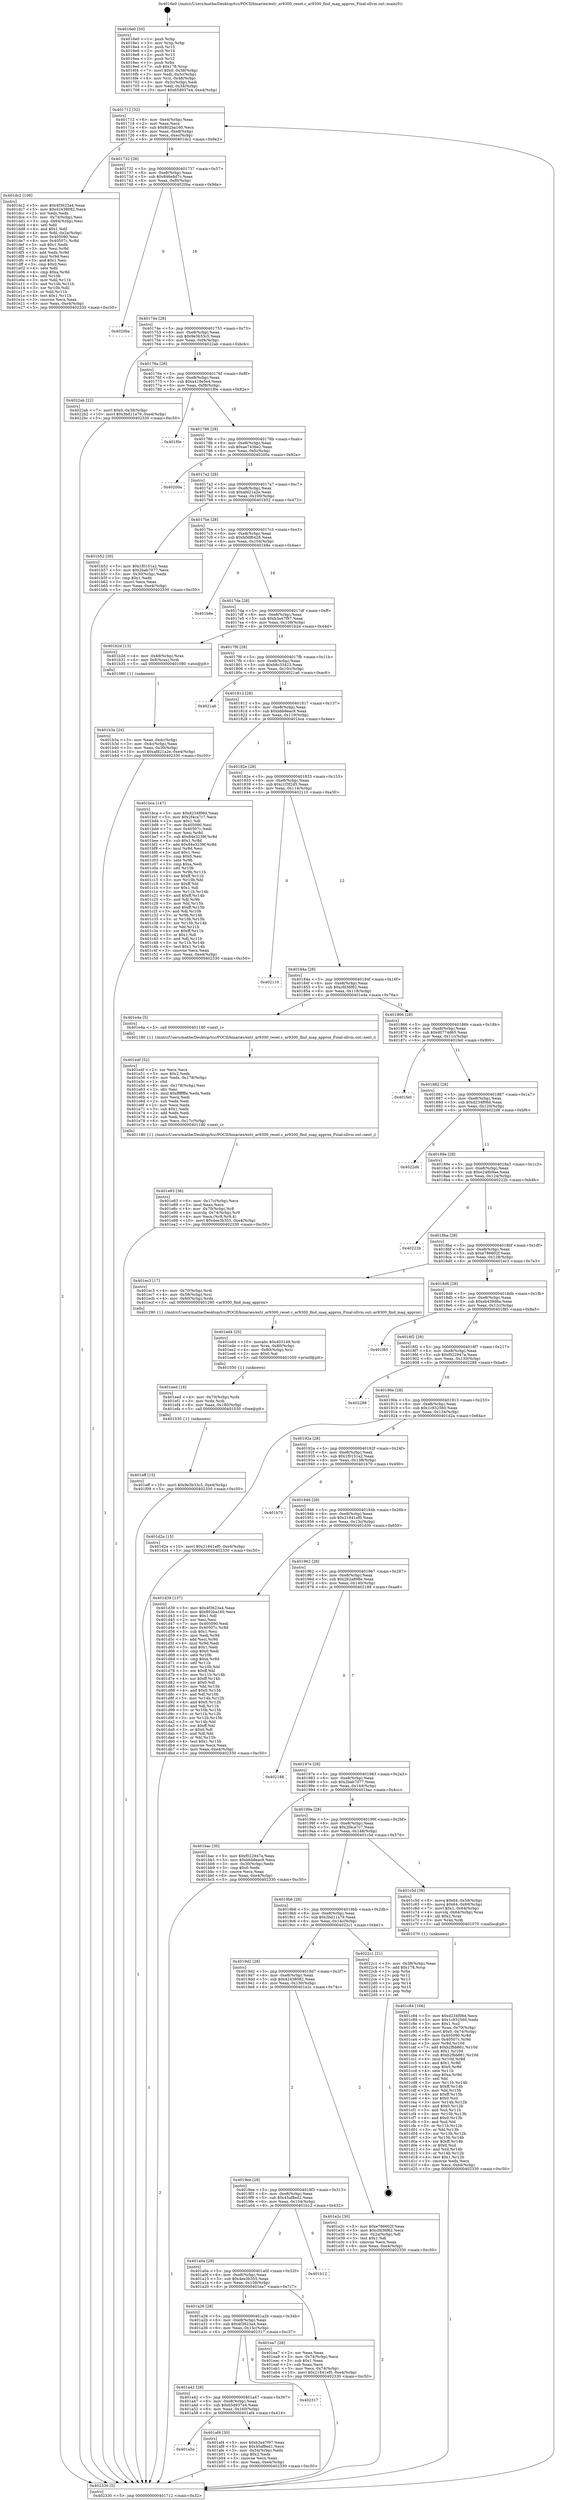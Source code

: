 digraph "0x4016e0" {
  label = "0x4016e0 (/mnt/c/Users/mathe/Desktop/tcc/POCII/binaries/extr_ar9300_reset.c_ar9300_find_mag_approx_Final-ollvm.out::main(0))"
  labelloc = "t"
  node[shape=record]

  Entry [label="",width=0.3,height=0.3,shape=circle,fillcolor=black,style=filled]
  "0x401712" [label="{
     0x401712 [32]\l
     | [instrs]\l
     &nbsp;&nbsp;0x401712 \<+6\>: mov -0xe4(%rbp),%eax\l
     &nbsp;&nbsp;0x401718 \<+2\>: mov %eax,%ecx\l
     &nbsp;&nbsp;0x40171a \<+6\>: sub $0x802ba160,%ecx\l
     &nbsp;&nbsp;0x401720 \<+6\>: mov %eax,-0xe8(%rbp)\l
     &nbsp;&nbsp;0x401726 \<+6\>: mov %ecx,-0xec(%rbp)\l
     &nbsp;&nbsp;0x40172c \<+6\>: je 0000000000401dc2 \<main+0x6e2\>\l
  }"]
  "0x401dc2" [label="{
     0x401dc2 [106]\l
     | [instrs]\l
     &nbsp;&nbsp;0x401dc2 \<+5\>: mov $0x4f3623a4,%eax\l
     &nbsp;&nbsp;0x401dc7 \<+5\>: mov $0x42438082,%ecx\l
     &nbsp;&nbsp;0x401dcc \<+2\>: xor %edx,%edx\l
     &nbsp;&nbsp;0x401dce \<+3\>: mov -0x74(%rbp),%esi\l
     &nbsp;&nbsp;0x401dd1 \<+3\>: cmp -0x64(%rbp),%esi\l
     &nbsp;&nbsp;0x401dd4 \<+4\>: setl %dil\l
     &nbsp;&nbsp;0x401dd8 \<+4\>: and $0x1,%dil\l
     &nbsp;&nbsp;0x401ddc \<+4\>: mov %dil,-0x2a(%rbp)\l
     &nbsp;&nbsp;0x401de0 \<+7\>: mov 0x405090,%esi\l
     &nbsp;&nbsp;0x401de7 \<+8\>: mov 0x40507c,%r8d\l
     &nbsp;&nbsp;0x401def \<+3\>: sub $0x1,%edx\l
     &nbsp;&nbsp;0x401df2 \<+3\>: mov %esi,%r9d\l
     &nbsp;&nbsp;0x401df5 \<+3\>: add %edx,%r9d\l
     &nbsp;&nbsp;0x401df8 \<+4\>: imul %r9d,%esi\l
     &nbsp;&nbsp;0x401dfc \<+3\>: and $0x1,%esi\l
     &nbsp;&nbsp;0x401dff \<+3\>: cmp $0x0,%esi\l
     &nbsp;&nbsp;0x401e02 \<+4\>: sete %dil\l
     &nbsp;&nbsp;0x401e06 \<+4\>: cmp $0xa,%r8d\l
     &nbsp;&nbsp;0x401e0a \<+4\>: setl %r10b\l
     &nbsp;&nbsp;0x401e0e \<+3\>: mov %dil,%r11b\l
     &nbsp;&nbsp;0x401e11 \<+3\>: and %r10b,%r11b\l
     &nbsp;&nbsp;0x401e14 \<+3\>: xor %r10b,%dil\l
     &nbsp;&nbsp;0x401e17 \<+3\>: or %dil,%r11b\l
     &nbsp;&nbsp;0x401e1a \<+4\>: test $0x1,%r11b\l
     &nbsp;&nbsp;0x401e1e \<+3\>: cmovne %ecx,%eax\l
     &nbsp;&nbsp;0x401e21 \<+6\>: mov %eax,-0xe4(%rbp)\l
     &nbsp;&nbsp;0x401e27 \<+5\>: jmp 0000000000402330 \<main+0xc50\>\l
  }"]
  "0x401732" [label="{
     0x401732 [28]\l
     | [instrs]\l
     &nbsp;&nbsp;0x401732 \<+5\>: jmp 0000000000401737 \<main+0x57\>\l
     &nbsp;&nbsp;0x401737 \<+6\>: mov -0xe8(%rbp),%eax\l
     &nbsp;&nbsp;0x40173d \<+5\>: sub $0x846e8d7c,%eax\l
     &nbsp;&nbsp;0x401742 \<+6\>: mov %eax,-0xf0(%rbp)\l
     &nbsp;&nbsp;0x401748 \<+6\>: je 00000000004020ba \<main+0x9da\>\l
  }"]
  Exit [label="",width=0.3,height=0.3,shape=circle,fillcolor=black,style=filled,peripheries=2]
  "0x4020ba" [label="{
     0x4020ba\l
  }", style=dashed]
  "0x40174e" [label="{
     0x40174e [28]\l
     | [instrs]\l
     &nbsp;&nbsp;0x40174e \<+5\>: jmp 0000000000401753 \<main+0x73\>\l
     &nbsp;&nbsp;0x401753 \<+6\>: mov -0xe8(%rbp),%eax\l
     &nbsp;&nbsp;0x401759 \<+5\>: sub $0x9e3b33c5,%eax\l
     &nbsp;&nbsp;0x40175e \<+6\>: mov %eax,-0xf4(%rbp)\l
     &nbsp;&nbsp;0x401764 \<+6\>: je 00000000004022ab \<main+0xbcb\>\l
  }"]
  "0x401eff" [label="{
     0x401eff [15]\l
     | [instrs]\l
     &nbsp;&nbsp;0x401eff \<+10\>: movl $0x9e3b33c5,-0xe4(%rbp)\l
     &nbsp;&nbsp;0x401f09 \<+5\>: jmp 0000000000402330 \<main+0xc50\>\l
  }"]
  "0x4022ab" [label="{
     0x4022ab [22]\l
     | [instrs]\l
     &nbsp;&nbsp;0x4022ab \<+7\>: movl $0x0,-0x38(%rbp)\l
     &nbsp;&nbsp;0x4022b2 \<+10\>: movl $0x3bd11a79,-0xe4(%rbp)\l
     &nbsp;&nbsp;0x4022bc \<+5\>: jmp 0000000000402330 \<main+0xc50\>\l
  }"]
  "0x40176a" [label="{
     0x40176a [28]\l
     | [instrs]\l
     &nbsp;&nbsp;0x40176a \<+5\>: jmp 000000000040176f \<main+0x8f\>\l
     &nbsp;&nbsp;0x40176f \<+6\>: mov -0xe8(%rbp),%eax\l
     &nbsp;&nbsp;0x401775 \<+5\>: sub $0xa418e5e4,%eax\l
     &nbsp;&nbsp;0x40177a \<+6\>: mov %eax,-0xf8(%rbp)\l
     &nbsp;&nbsp;0x401780 \<+6\>: je 0000000000401f0e \<main+0x82e\>\l
  }"]
  "0x401eed" [label="{
     0x401eed [18]\l
     | [instrs]\l
     &nbsp;&nbsp;0x401eed \<+4\>: mov -0x70(%rbp),%rdx\l
     &nbsp;&nbsp;0x401ef1 \<+3\>: mov %rdx,%rdi\l
     &nbsp;&nbsp;0x401ef4 \<+6\>: mov %eax,-0x180(%rbp)\l
     &nbsp;&nbsp;0x401efa \<+5\>: call 0000000000401030 \<free@plt\>\l
     | [calls]\l
     &nbsp;&nbsp;0x401030 \{1\} (unknown)\l
  }"]
  "0x401f0e" [label="{
     0x401f0e\l
  }", style=dashed]
  "0x401786" [label="{
     0x401786 [28]\l
     | [instrs]\l
     &nbsp;&nbsp;0x401786 \<+5\>: jmp 000000000040178b \<main+0xab\>\l
     &nbsp;&nbsp;0x40178b \<+6\>: mov -0xe8(%rbp),%eax\l
     &nbsp;&nbsp;0x401791 \<+5\>: sub $0xae7436e2,%eax\l
     &nbsp;&nbsp;0x401796 \<+6\>: mov %eax,-0xfc(%rbp)\l
     &nbsp;&nbsp;0x40179c \<+6\>: je 000000000040200a \<main+0x92a\>\l
  }"]
  "0x401ed4" [label="{
     0x401ed4 [25]\l
     | [instrs]\l
     &nbsp;&nbsp;0x401ed4 \<+10\>: movabs $0x403149,%rdi\l
     &nbsp;&nbsp;0x401ede \<+4\>: mov %rax,-0x80(%rbp)\l
     &nbsp;&nbsp;0x401ee2 \<+4\>: mov -0x80(%rbp),%rsi\l
     &nbsp;&nbsp;0x401ee6 \<+2\>: mov $0x0,%al\l
     &nbsp;&nbsp;0x401ee8 \<+5\>: call 0000000000401050 \<printf@plt\>\l
     | [calls]\l
     &nbsp;&nbsp;0x401050 \{1\} (unknown)\l
  }"]
  "0x40200a" [label="{
     0x40200a\l
  }", style=dashed]
  "0x4017a2" [label="{
     0x4017a2 [28]\l
     | [instrs]\l
     &nbsp;&nbsp;0x4017a2 \<+5\>: jmp 00000000004017a7 \<main+0xc7\>\l
     &nbsp;&nbsp;0x4017a7 \<+6\>: mov -0xe8(%rbp),%eax\l
     &nbsp;&nbsp;0x4017ad \<+5\>: sub $0xafd21a2e,%eax\l
     &nbsp;&nbsp;0x4017b2 \<+6\>: mov %eax,-0x100(%rbp)\l
     &nbsp;&nbsp;0x4017b8 \<+6\>: je 0000000000401b52 \<main+0x472\>\l
  }"]
  "0x401e83" [label="{
     0x401e83 [36]\l
     | [instrs]\l
     &nbsp;&nbsp;0x401e83 \<+6\>: mov -0x17c(%rbp),%ecx\l
     &nbsp;&nbsp;0x401e89 \<+3\>: imul %eax,%ecx\l
     &nbsp;&nbsp;0x401e8c \<+4\>: mov -0x70(%rbp),%r8\l
     &nbsp;&nbsp;0x401e90 \<+4\>: movslq -0x74(%rbp),%r9\l
     &nbsp;&nbsp;0x401e94 \<+4\>: mov %ecx,(%r8,%r9,4)\l
     &nbsp;&nbsp;0x401e98 \<+10\>: movl $0x4ee3b355,-0xe4(%rbp)\l
     &nbsp;&nbsp;0x401ea2 \<+5\>: jmp 0000000000402330 \<main+0xc50\>\l
  }"]
  "0x401b52" [label="{
     0x401b52 [30]\l
     | [instrs]\l
     &nbsp;&nbsp;0x401b52 \<+5\>: mov $0x1f0151a2,%eax\l
     &nbsp;&nbsp;0x401b57 \<+5\>: mov $0x2bab7077,%ecx\l
     &nbsp;&nbsp;0x401b5c \<+3\>: mov -0x30(%rbp),%edx\l
     &nbsp;&nbsp;0x401b5f \<+3\>: cmp $0x1,%edx\l
     &nbsp;&nbsp;0x401b62 \<+3\>: cmovl %ecx,%eax\l
     &nbsp;&nbsp;0x401b65 \<+6\>: mov %eax,-0xe4(%rbp)\l
     &nbsp;&nbsp;0x401b6b \<+5\>: jmp 0000000000402330 \<main+0xc50\>\l
  }"]
  "0x4017be" [label="{
     0x4017be [28]\l
     | [instrs]\l
     &nbsp;&nbsp;0x4017be \<+5\>: jmp 00000000004017c3 \<main+0xe3\>\l
     &nbsp;&nbsp;0x4017c3 \<+6\>: mov -0xe8(%rbp),%eax\l
     &nbsp;&nbsp;0x4017c9 \<+5\>: sub $0xb0df6428,%eax\l
     &nbsp;&nbsp;0x4017ce \<+6\>: mov %eax,-0x104(%rbp)\l
     &nbsp;&nbsp;0x4017d4 \<+6\>: je 0000000000401b8e \<main+0x4ae\>\l
  }"]
  "0x401e4f" [label="{
     0x401e4f [52]\l
     | [instrs]\l
     &nbsp;&nbsp;0x401e4f \<+2\>: xor %ecx,%ecx\l
     &nbsp;&nbsp;0x401e51 \<+5\>: mov $0x2,%edx\l
     &nbsp;&nbsp;0x401e56 \<+6\>: mov %edx,-0x178(%rbp)\l
     &nbsp;&nbsp;0x401e5c \<+1\>: cltd\l
     &nbsp;&nbsp;0x401e5d \<+6\>: mov -0x178(%rbp),%esi\l
     &nbsp;&nbsp;0x401e63 \<+2\>: idiv %esi\l
     &nbsp;&nbsp;0x401e65 \<+6\>: imul $0xfffffffe,%edx,%edx\l
     &nbsp;&nbsp;0x401e6b \<+2\>: mov %ecx,%edi\l
     &nbsp;&nbsp;0x401e6d \<+2\>: sub %edx,%edi\l
     &nbsp;&nbsp;0x401e6f \<+2\>: mov %ecx,%edx\l
     &nbsp;&nbsp;0x401e71 \<+3\>: sub $0x1,%edx\l
     &nbsp;&nbsp;0x401e74 \<+2\>: add %edx,%edi\l
     &nbsp;&nbsp;0x401e76 \<+2\>: sub %edi,%ecx\l
     &nbsp;&nbsp;0x401e78 \<+6\>: mov %ecx,-0x17c(%rbp)\l
     &nbsp;&nbsp;0x401e7e \<+5\>: call 0000000000401180 \<next_i\>\l
     | [calls]\l
     &nbsp;&nbsp;0x401180 \{1\} (/mnt/c/Users/mathe/Desktop/tcc/POCII/binaries/extr_ar9300_reset.c_ar9300_find_mag_approx_Final-ollvm.out::next_i)\l
  }"]
  "0x401b8e" [label="{
     0x401b8e\l
  }", style=dashed]
  "0x4017da" [label="{
     0x4017da [28]\l
     | [instrs]\l
     &nbsp;&nbsp;0x4017da \<+5\>: jmp 00000000004017df \<main+0xff\>\l
     &nbsp;&nbsp;0x4017df \<+6\>: mov -0xe8(%rbp),%eax\l
     &nbsp;&nbsp;0x4017e5 \<+5\>: sub $0xb3a47f97,%eax\l
     &nbsp;&nbsp;0x4017ea \<+6\>: mov %eax,-0x108(%rbp)\l
     &nbsp;&nbsp;0x4017f0 \<+6\>: je 0000000000401b2d \<main+0x44d\>\l
  }"]
  "0x401c84" [label="{
     0x401c84 [166]\l
     | [instrs]\l
     &nbsp;&nbsp;0x401c84 \<+5\>: mov $0xd234f06d,%ecx\l
     &nbsp;&nbsp;0x401c89 \<+5\>: mov $0x1c932560,%edx\l
     &nbsp;&nbsp;0x401c8e \<+3\>: mov $0x1,%sil\l
     &nbsp;&nbsp;0x401c91 \<+4\>: mov %rax,-0x70(%rbp)\l
     &nbsp;&nbsp;0x401c95 \<+7\>: movl $0x0,-0x74(%rbp)\l
     &nbsp;&nbsp;0x401c9c \<+8\>: mov 0x405090,%r8d\l
     &nbsp;&nbsp;0x401ca4 \<+8\>: mov 0x40507c,%r9d\l
     &nbsp;&nbsp;0x401cac \<+3\>: mov %r8d,%r10d\l
     &nbsp;&nbsp;0x401caf \<+7\>: add $0xb2fbb861,%r10d\l
     &nbsp;&nbsp;0x401cb6 \<+4\>: sub $0x1,%r10d\l
     &nbsp;&nbsp;0x401cba \<+7\>: sub $0xb2fbb861,%r10d\l
     &nbsp;&nbsp;0x401cc1 \<+4\>: imul %r10d,%r8d\l
     &nbsp;&nbsp;0x401cc5 \<+4\>: and $0x1,%r8d\l
     &nbsp;&nbsp;0x401cc9 \<+4\>: cmp $0x0,%r8d\l
     &nbsp;&nbsp;0x401ccd \<+4\>: sete %r11b\l
     &nbsp;&nbsp;0x401cd1 \<+4\>: cmp $0xa,%r9d\l
     &nbsp;&nbsp;0x401cd5 \<+3\>: setl %bl\l
     &nbsp;&nbsp;0x401cd8 \<+3\>: mov %r11b,%r14b\l
     &nbsp;&nbsp;0x401cdb \<+4\>: xor $0xff,%r14b\l
     &nbsp;&nbsp;0x401cdf \<+3\>: mov %bl,%r15b\l
     &nbsp;&nbsp;0x401ce2 \<+4\>: xor $0xff,%r15b\l
     &nbsp;&nbsp;0x401ce6 \<+4\>: xor $0x0,%sil\l
     &nbsp;&nbsp;0x401cea \<+3\>: mov %r14b,%r12b\l
     &nbsp;&nbsp;0x401ced \<+4\>: and $0x0,%r12b\l
     &nbsp;&nbsp;0x401cf1 \<+3\>: and %sil,%r11b\l
     &nbsp;&nbsp;0x401cf4 \<+3\>: mov %r15b,%r13b\l
     &nbsp;&nbsp;0x401cf7 \<+4\>: and $0x0,%r13b\l
     &nbsp;&nbsp;0x401cfb \<+3\>: and %sil,%bl\l
     &nbsp;&nbsp;0x401cfe \<+3\>: or %r11b,%r12b\l
     &nbsp;&nbsp;0x401d01 \<+3\>: or %bl,%r13b\l
     &nbsp;&nbsp;0x401d04 \<+3\>: xor %r13b,%r12b\l
     &nbsp;&nbsp;0x401d07 \<+3\>: or %r15b,%r14b\l
     &nbsp;&nbsp;0x401d0a \<+4\>: xor $0xff,%r14b\l
     &nbsp;&nbsp;0x401d0e \<+4\>: or $0x0,%sil\l
     &nbsp;&nbsp;0x401d12 \<+3\>: and %sil,%r14b\l
     &nbsp;&nbsp;0x401d15 \<+3\>: or %r14b,%r12b\l
     &nbsp;&nbsp;0x401d18 \<+4\>: test $0x1,%r12b\l
     &nbsp;&nbsp;0x401d1c \<+3\>: cmovne %edx,%ecx\l
     &nbsp;&nbsp;0x401d1f \<+6\>: mov %ecx,-0xe4(%rbp)\l
     &nbsp;&nbsp;0x401d25 \<+5\>: jmp 0000000000402330 \<main+0xc50\>\l
  }"]
  "0x401b2d" [label="{
     0x401b2d [13]\l
     | [instrs]\l
     &nbsp;&nbsp;0x401b2d \<+4\>: mov -0x48(%rbp),%rax\l
     &nbsp;&nbsp;0x401b31 \<+4\>: mov 0x8(%rax),%rdi\l
     &nbsp;&nbsp;0x401b35 \<+5\>: call 0000000000401080 \<atoi@plt\>\l
     | [calls]\l
     &nbsp;&nbsp;0x401080 \{1\} (unknown)\l
  }"]
  "0x4017f6" [label="{
     0x4017f6 [28]\l
     | [instrs]\l
     &nbsp;&nbsp;0x4017f6 \<+5\>: jmp 00000000004017fb \<main+0x11b\>\l
     &nbsp;&nbsp;0x4017fb \<+6\>: mov -0xe8(%rbp),%eax\l
     &nbsp;&nbsp;0x401801 \<+5\>: sub $0xb8c33423,%eax\l
     &nbsp;&nbsp;0x401806 \<+6\>: mov %eax,-0x10c(%rbp)\l
     &nbsp;&nbsp;0x40180c \<+6\>: je 00000000004021a6 \<main+0xac6\>\l
  }"]
  "0x401b3a" [label="{
     0x401b3a [24]\l
     | [instrs]\l
     &nbsp;&nbsp;0x401b3a \<+3\>: mov %eax,-0x4c(%rbp)\l
     &nbsp;&nbsp;0x401b3d \<+3\>: mov -0x4c(%rbp),%eax\l
     &nbsp;&nbsp;0x401b40 \<+3\>: mov %eax,-0x30(%rbp)\l
     &nbsp;&nbsp;0x401b43 \<+10\>: movl $0xafd21a2e,-0xe4(%rbp)\l
     &nbsp;&nbsp;0x401b4d \<+5\>: jmp 0000000000402330 \<main+0xc50\>\l
  }"]
  "0x4021a6" [label="{
     0x4021a6\l
  }", style=dashed]
  "0x401812" [label="{
     0x401812 [28]\l
     | [instrs]\l
     &nbsp;&nbsp;0x401812 \<+5\>: jmp 0000000000401817 \<main+0x137\>\l
     &nbsp;&nbsp;0x401817 \<+6\>: mov -0xe8(%rbp),%eax\l
     &nbsp;&nbsp;0x40181d \<+5\>: sub $0xbbb8eac9,%eax\l
     &nbsp;&nbsp;0x401822 \<+6\>: mov %eax,-0x110(%rbp)\l
     &nbsp;&nbsp;0x401828 \<+6\>: je 0000000000401bca \<main+0x4ea\>\l
  }"]
  "0x4016e0" [label="{
     0x4016e0 [50]\l
     | [instrs]\l
     &nbsp;&nbsp;0x4016e0 \<+1\>: push %rbp\l
     &nbsp;&nbsp;0x4016e1 \<+3\>: mov %rsp,%rbp\l
     &nbsp;&nbsp;0x4016e4 \<+2\>: push %r15\l
     &nbsp;&nbsp;0x4016e6 \<+2\>: push %r14\l
     &nbsp;&nbsp;0x4016e8 \<+2\>: push %r13\l
     &nbsp;&nbsp;0x4016ea \<+2\>: push %r12\l
     &nbsp;&nbsp;0x4016ec \<+1\>: push %rbx\l
     &nbsp;&nbsp;0x4016ed \<+7\>: sub $0x178,%rsp\l
     &nbsp;&nbsp;0x4016f4 \<+7\>: movl $0x0,-0x38(%rbp)\l
     &nbsp;&nbsp;0x4016fb \<+3\>: mov %edi,-0x3c(%rbp)\l
     &nbsp;&nbsp;0x4016fe \<+4\>: mov %rsi,-0x48(%rbp)\l
     &nbsp;&nbsp;0x401702 \<+3\>: mov -0x3c(%rbp),%edi\l
     &nbsp;&nbsp;0x401705 \<+3\>: mov %edi,-0x34(%rbp)\l
     &nbsp;&nbsp;0x401708 \<+10\>: movl $0x65d937e4,-0xe4(%rbp)\l
  }"]
  "0x401bca" [label="{
     0x401bca [147]\l
     | [instrs]\l
     &nbsp;&nbsp;0x401bca \<+5\>: mov $0xd234f06d,%eax\l
     &nbsp;&nbsp;0x401bcf \<+5\>: mov $0x2f4ca7c7,%ecx\l
     &nbsp;&nbsp;0x401bd4 \<+2\>: mov $0x1,%dl\l
     &nbsp;&nbsp;0x401bd6 \<+7\>: mov 0x405090,%esi\l
     &nbsp;&nbsp;0x401bdd \<+7\>: mov 0x40507c,%edi\l
     &nbsp;&nbsp;0x401be4 \<+3\>: mov %esi,%r8d\l
     &nbsp;&nbsp;0x401be7 \<+7\>: sub $0x84e3239f,%r8d\l
     &nbsp;&nbsp;0x401bee \<+4\>: sub $0x1,%r8d\l
     &nbsp;&nbsp;0x401bf2 \<+7\>: add $0x84e3239f,%r8d\l
     &nbsp;&nbsp;0x401bf9 \<+4\>: imul %r8d,%esi\l
     &nbsp;&nbsp;0x401bfd \<+3\>: and $0x1,%esi\l
     &nbsp;&nbsp;0x401c00 \<+3\>: cmp $0x0,%esi\l
     &nbsp;&nbsp;0x401c03 \<+4\>: sete %r9b\l
     &nbsp;&nbsp;0x401c07 \<+3\>: cmp $0xa,%edi\l
     &nbsp;&nbsp;0x401c0a \<+4\>: setl %r10b\l
     &nbsp;&nbsp;0x401c0e \<+3\>: mov %r9b,%r11b\l
     &nbsp;&nbsp;0x401c11 \<+4\>: xor $0xff,%r11b\l
     &nbsp;&nbsp;0x401c15 \<+3\>: mov %r10b,%bl\l
     &nbsp;&nbsp;0x401c18 \<+3\>: xor $0xff,%bl\l
     &nbsp;&nbsp;0x401c1b \<+3\>: xor $0x1,%dl\l
     &nbsp;&nbsp;0x401c1e \<+3\>: mov %r11b,%r14b\l
     &nbsp;&nbsp;0x401c21 \<+4\>: and $0xff,%r14b\l
     &nbsp;&nbsp;0x401c25 \<+3\>: and %dl,%r9b\l
     &nbsp;&nbsp;0x401c28 \<+3\>: mov %bl,%r15b\l
     &nbsp;&nbsp;0x401c2b \<+4\>: and $0xff,%r15b\l
     &nbsp;&nbsp;0x401c2f \<+3\>: and %dl,%r10b\l
     &nbsp;&nbsp;0x401c32 \<+3\>: or %r9b,%r14b\l
     &nbsp;&nbsp;0x401c35 \<+3\>: or %r10b,%r15b\l
     &nbsp;&nbsp;0x401c38 \<+3\>: xor %r15b,%r14b\l
     &nbsp;&nbsp;0x401c3b \<+3\>: or %bl,%r11b\l
     &nbsp;&nbsp;0x401c3e \<+4\>: xor $0xff,%r11b\l
     &nbsp;&nbsp;0x401c42 \<+3\>: or $0x1,%dl\l
     &nbsp;&nbsp;0x401c45 \<+3\>: and %dl,%r11b\l
     &nbsp;&nbsp;0x401c48 \<+3\>: or %r11b,%r14b\l
     &nbsp;&nbsp;0x401c4b \<+4\>: test $0x1,%r14b\l
     &nbsp;&nbsp;0x401c4f \<+3\>: cmovne %ecx,%eax\l
     &nbsp;&nbsp;0x401c52 \<+6\>: mov %eax,-0xe4(%rbp)\l
     &nbsp;&nbsp;0x401c58 \<+5\>: jmp 0000000000402330 \<main+0xc50\>\l
  }"]
  "0x40182e" [label="{
     0x40182e [28]\l
     | [instrs]\l
     &nbsp;&nbsp;0x40182e \<+5\>: jmp 0000000000401833 \<main+0x153\>\l
     &nbsp;&nbsp;0x401833 \<+6\>: mov -0xe8(%rbp),%eax\l
     &nbsp;&nbsp;0x401839 \<+5\>: sub $0xc1f3f2d5,%eax\l
     &nbsp;&nbsp;0x40183e \<+6\>: mov %eax,-0x114(%rbp)\l
     &nbsp;&nbsp;0x401844 \<+6\>: je 0000000000402110 \<main+0xa30\>\l
  }"]
  "0x402330" [label="{
     0x402330 [5]\l
     | [instrs]\l
     &nbsp;&nbsp;0x402330 \<+5\>: jmp 0000000000401712 \<main+0x32\>\l
  }"]
  "0x402110" [label="{
     0x402110\l
  }", style=dashed]
  "0x40184a" [label="{
     0x40184a [28]\l
     | [instrs]\l
     &nbsp;&nbsp;0x40184a \<+5\>: jmp 000000000040184f \<main+0x16f\>\l
     &nbsp;&nbsp;0x40184f \<+6\>: mov -0xe8(%rbp),%eax\l
     &nbsp;&nbsp;0x401855 \<+5\>: sub $0xcfd36f62,%eax\l
     &nbsp;&nbsp;0x40185a \<+6\>: mov %eax,-0x118(%rbp)\l
     &nbsp;&nbsp;0x401860 \<+6\>: je 0000000000401e4a \<main+0x76a\>\l
  }"]
  "0x401a5e" [label="{
     0x401a5e\l
  }", style=dashed]
  "0x401e4a" [label="{
     0x401e4a [5]\l
     | [instrs]\l
     &nbsp;&nbsp;0x401e4a \<+5\>: call 0000000000401180 \<next_i\>\l
     | [calls]\l
     &nbsp;&nbsp;0x401180 \{1\} (/mnt/c/Users/mathe/Desktop/tcc/POCII/binaries/extr_ar9300_reset.c_ar9300_find_mag_approx_Final-ollvm.out::next_i)\l
  }"]
  "0x401866" [label="{
     0x401866 [28]\l
     | [instrs]\l
     &nbsp;&nbsp;0x401866 \<+5\>: jmp 000000000040186b \<main+0x18b\>\l
     &nbsp;&nbsp;0x40186b \<+6\>: mov -0xe8(%rbp),%eax\l
     &nbsp;&nbsp;0x401871 \<+5\>: sub $0xd0774d65,%eax\l
     &nbsp;&nbsp;0x401876 \<+6\>: mov %eax,-0x11c(%rbp)\l
     &nbsp;&nbsp;0x40187c \<+6\>: je 0000000000401fe0 \<main+0x900\>\l
  }"]
  "0x401af4" [label="{
     0x401af4 [30]\l
     | [instrs]\l
     &nbsp;&nbsp;0x401af4 \<+5\>: mov $0xb3a47f97,%eax\l
     &nbsp;&nbsp;0x401af9 \<+5\>: mov $0x45af8ed1,%ecx\l
     &nbsp;&nbsp;0x401afe \<+3\>: mov -0x34(%rbp),%edx\l
     &nbsp;&nbsp;0x401b01 \<+3\>: cmp $0x2,%edx\l
     &nbsp;&nbsp;0x401b04 \<+3\>: cmovne %ecx,%eax\l
     &nbsp;&nbsp;0x401b07 \<+6\>: mov %eax,-0xe4(%rbp)\l
     &nbsp;&nbsp;0x401b0d \<+5\>: jmp 0000000000402330 \<main+0xc50\>\l
  }"]
  "0x401fe0" [label="{
     0x401fe0\l
  }", style=dashed]
  "0x401882" [label="{
     0x401882 [28]\l
     | [instrs]\l
     &nbsp;&nbsp;0x401882 \<+5\>: jmp 0000000000401887 \<main+0x1a7\>\l
     &nbsp;&nbsp;0x401887 \<+6\>: mov -0xe8(%rbp),%eax\l
     &nbsp;&nbsp;0x40188d \<+5\>: sub $0xd234f06d,%eax\l
     &nbsp;&nbsp;0x401892 \<+6\>: mov %eax,-0x120(%rbp)\l
     &nbsp;&nbsp;0x401898 \<+6\>: je 00000000004022d6 \<main+0xbf6\>\l
  }"]
  "0x401a42" [label="{
     0x401a42 [28]\l
     | [instrs]\l
     &nbsp;&nbsp;0x401a42 \<+5\>: jmp 0000000000401a47 \<main+0x367\>\l
     &nbsp;&nbsp;0x401a47 \<+6\>: mov -0xe8(%rbp),%eax\l
     &nbsp;&nbsp;0x401a4d \<+5\>: sub $0x65d937e4,%eax\l
     &nbsp;&nbsp;0x401a52 \<+6\>: mov %eax,-0x160(%rbp)\l
     &nbsp;&nbsp;0x401a58 \<+6\>: je 0000000000401af4 \<main+0x414\>\l
  }"]
  "0x4022d6" [label="{
     0x4022d6\l
  }", style=dashed]
  "0x40189e" [label="{
     0x40189e [28]\l
     | [instrs]\l
     &nbsp;&nbsp;0x40189e \<+5\>: jmp 00000000004018a3 \<main+0x1c3\>\l
     &nbsp;&nbsp;0x4018a3 \<+6\>: mov -0xe8(%rbp),%eax\l
     &nbsp;&nbsp;0x4018a9 \<+5\>: sub $0xe248b9ae,%eax\l
     &nbsp;&nbsp;0x4018ae \<+6\>: mov %eax,-0x124(%rbp)\l
     &nbsp;&nbsp;0x4018b4 \<+6\>: je 000000000040222b \<main+0xb4b\>\l
  }"]
  "0x402317" [label="{
     0x402317\l
  }", style=dashed]
  "0x40222b" [label="{
     0x40222b\l
  }", style=dashed]
  "0x4018ba" [label="{
     0x4018ba [28]\l
     | [instrs]\l
     &nbsp;&nbsp;0x4018ba \<+5\>: jmp 00000000004018bf \<main+0x1df\>\l
     &nbsp;&nbsp;0x4018bf \<+6\>: mov -0xe8(%rbp),%eax\l
     &nbsp;&nbsp;0x4018c5 \<+5\>: sub $0xe786602f,%eax\l
     &nbsp;&nbsp;0x4018ca \<+6\>: mov %eax,-0x128(%rbp)\l
     &nbsp;&nbsp;0x4018d0 \<+6\>: je 0000000000401ec3 \<main+0x7e3\>\l
  }"]
  "0x401a26" [label="{
     0x401a26 [28]\l
     | [instrs]\l
     &nbsp;&nbsp;0x401a26 \<+5\>: jmp 0000000000401a2b \<main+0x34b\>\l
     &nbsp;&nbsp;0x401a2b \<+6\>: mov -0xe8(%rbp),%eax\l
     &nbsp;&nbsp;0x401a31 \<+5\>: sub $0x4f3623a4,%eax\l
     &nbsp;&nbsp;0x401a36 \<+6\>: mov %eax,-0x15c(%rbp)\l
     &nbsp;&nbsp;0x401a3c \<+6\>: je 0000000000402317 \<main+0xc37\>\l
  }"]
  "0x401ec3" [label="{
     0x401ec3 [17]\l
     | [instrs]\l
     &nbsp;&nbsp;0x401ec3 \<+4\>: mov -0x70(%rbp),%rdi\l
     &nbsp;&nbsp;0x401ec7 \<+4\>: mov -0x58(%rbp),%rsi\l
     &nbsp;&nbsp;0x401ecb \<+4\>: mov -0x60(%rbp),%rdx\l
     &nbsp;&nbsp;0x401ecf \<+5\>: call 0000000000401290 \<ar9300_find_mag_approx\>\l
     | [calls]\l
     &nbsp;&nbsp;0x401290 \{1\} (/mnt/c/Users/mathe/Desktop/tcc/POCII/binaries/extr_ar9300_reset.c_ar9300_find_mag_approx_Final-ollvm.out::ar9300_find_mag_approx)\l
  }"]
  "0x4018d6" [label="{
     0x4018d6 [28]\l
     | [instrs]\l
     &nbsp;&nbsp;0x4018d6 \<+5\>: jmp 00000000004018db \<main+0x1fb\>\l
     &nbsp;&nbsp;0x4018db \<+6\>: mov -0xe8(%rbp),%eax\l
     &nbsp;&nbsp;0x4018e1 \<+5\>: sub $0xeb439d6a,%eax\l
     &nbsp;&nbsp;0x4018e6 \<+6\>: mov %eax,-0x12c(%rbp)\l
     &nbsp;&nbsp;0x4018ec \<+6\>: je 0000000000401f85 \<main+0x8a5\>\l
  }"]
  "0x401ea7" [label="{
     0x401ea7 [28]\l
     | [instrs]\l
     &nbsp;&nbsp;0x401ea7 \<+2\>: xor %eax,%eax\l
     &nbsp;&nbsp;0x401ea9 \<+3\>: mov -0x74(%rbp),%ecx\l
     &nbsp;&nbsp;0x401eac \<+3\>: sub $0x1,%eax\l
     &nbsp;&nbsp;0x401eaf \<+2\>: sub %eax,%ecx\l
     &nbsp;&nbsp;0x401eb1 \<+3\>: mov %ecx,-0x74(%rbp)\l
     &nbsp;&nbsp;0x401eb4 \<+10\>: movl $0x21841ef0,-0xe4(%rbp)\l
     &nbsp;&nbsp;0x401ebe \<+5\>: jmp 0000000000402330 \<main+0xc50\>\l
  }"]
  "0x401f85" [label="{
     0x401f85\l
  }", style=dashed]
  "0x4018f2" [label="{
     0x4018f2 [28]\l
     | [instrs]\l
     &nbsp;&nbsp;0x4018f2 \<+5\>: jmp 00000000004018f7 \<main+0x217\>\l
     &nbsp;&nbsp;0x4018f7 \<+6\>: mov -0xe8(%rbp),%eax\l
     &nbsp;&nbsp;0x4018fd \<+5\>: sub $0xf022947a,%eax\l
     &nbsp;&nbsp;0x401902 \<+6\>: mov %eax,-0x130(%rbp)\l
     &nbsp;&nbsp;0x401908 \<+6\>: je 0000000000402288 \<main+0xba8\>\l
  }"]
  "0x401a0a" [label="{
     0x401a0a [28]\l
     | [instrs]\l
     &nbsp;&nbsp;0x401a0a \<+5\>: jmp 0000000000401a0f \<main+0x32f\>\l
     &nbsp;&nbsp;0x401a0f \<+6\>: mov -0xe8(%rbp),%eax\l
     &nbsp;&nbsp;0x401a15 \<+5\>: sub $0x4ee3b355,%eax\l
     &nbsp;&nbsp;0x401a1a \<+6\>: mov %eax,-0x158(%rbp)\l
     &nbsp;&nbsp;0x401a20 \<+6\>: je 0000000000401ea7 \<main+0x7c7\>\l
  }"]
  "0x402288" [label="{
     0x402288\l
  }", style=dashed]
  "0x40190e" [label="{
     0x40190e [28]\l
     | [instrs]\l
     &nbsp;&nbsp;0x40190e \<+5\>: jmp 0000000000401913 \<main+0x233\>\l
     &nbsp;&nbsp;0x401913 \<+6\>: mov -0xe8(%rbp),%eax\l
     &nbsp;&nbsp;0x401919 \<+5\>: sub $0x1c932560,%eax\l
     &nbsp;&nbsp;0x40191e \<+6\>: mov %eax,-0x134(%rbp)\l
     &nbsp;&nbsp;0x401924 \<+6\>: je 0000000000401d2a \<main+0x64a\>\l
  }"]
  "0x401b12" [label="{
     0x401b12\l
  }", style=dashed]
  "0x401d2a" [label="{
     0x401d2a [15]\l
     | [instrs]\l
     &nbsp;&nbsp;0x401d2a \<+10\>: movl $0x21841ef0,-0xe4(%rbp)\l
     &nbsp;&nbsp;0x401d34 \<+5\>: jmp 0000000000402330 \<main+0xc50\>\l
  }"]
  "0x40192a" [label="{
     0x40192a [28]\l
     | [instrs]\l
     &nbsp;&nbsp;0x40192a \<+5\>: jmp 000000000040192f \<main+0x24f\>\l
     &nbsp;&nbsp;0x40192f \<+6\>: mov -0xe8(%rbp),%eax\l
     &nbsp;&nbsp;0x401935 \<+5\>: sub $0x1f0151a2,%eax\l
     &nbsp;&nbsp;0x40193a \<+6\>: mov %eax,-0x138(%rbp)\l
     &nbsp;&nbsp;0x401940 \<+6\>: je 0000000000401b70 \<main+0x490\>\l
  }"]
  "0x4019ee" [label="{
     0x4019ee [28]\l
     | [instrs]\l
     &nbsp;&nbsp;0x4019ee \<+5\>: jmp 00000000004019f3 \<main+0x313\>\l
     &nbsp;&nbsp;0x4019f3 \<+6\>: mov -0xe8(%rbp),%eax\l
     &nbsp;&nbsp;0x4019f9 \<+5\>: sub $0x45af8ed1,%eax\l
     &nbsp;&nbsp;0x4019fe \<+6\>: mov %eax,-0x154(%rbp)\l
     &nbsp;&nbsp;0x401a04 \<+6\>: je 0000000000401b12 \<main+0x432\>\l
  }"]
  "0x401b70" [label="{
     0x401b70\l
  }", style=dashed]
  "0x401946" [label="{
     0x401946 [28]\l
     | [instrs]\l
     &nbsp;&nbsp;0x401946 \<+5\>: jmp 000000000040194b \<main+0x26b\>\l
     &nbsp;&nbsp;0x40194b \<+6\>: mov -0xe8(%rbp),%eax\l
     &nbsp;&nbsp;0x401951 \<+5\>: sub $0x21841ef0,%eax\l
     &nbsp;&nbsp;0x401956 \<+6\>: mov %eax,-0x13c(%rbp)\l
     &nbsp;&nbsp;0x40195c \<+6\>: je 0000000000401d39 \<main+0x659\>\l
  }"]
  "0x401e2c" [label="{
     0x401e2c [30]\l
     | [instrs]\l
     &nbsp;&nbsp;0x401e2c \<+5\>: mov $0xe786602f,%eax\l
     &nbsp;&nbsp;0x401e31 \<+5\>: mov $0xcfd36f62,%ecx\l
     &nbsp;&nbsp;0x401e36 \<+3\>: mov -0x2a(%rbp),%dl\l
     &nbsp;&nbsp;0x401e39 \<+3\>: test $0x1,%dl\l
     &nbsp;&nbsp;0x401e3c \<+3\>: cmovne %ecx,%eax\l
     &nbsp;&nbsp;0x401e3f \<+6\>: mov %eax,-0xe4(%rbp)\l
     &nbsp;&nbsp;0x401e45 \<+5\>: jmp 0000000000402330 \<main+0xc50\>\l
  }"]
  "0x401d39" [label="{
     0x401d39 [137]\l
     | [instrs]\l
     &nbsp;&nbsp;0x401d39 \<+5\>: mov $0x4f3623a4,%eax\l
     &nbsp;&nbsp;0x401d3e \<+5\>: mov $0x802ba160,%ecx\l
     &nbsp;&nbsp;0x401d43 \<+2\>: mov $0x1,%dl\l
     &nbsp;&nbsp;0x401d45 \<+2\>: xor %esi,%esi\l
     &nbsp;&nbsp;0x401d47 \<+7\>: mov 0x405090,%edi\l
     &nbsp;&nbsp;0x401d4e \<+8\>: mov 0x40507c,%r8d\l
     &nbsp;&nbsp;0x401d56 \<+3\>: sub $0x1,%esi\l
     &nbsp;&nbsp;0x401d59 \<+3\>: mov %edi,%r9d\l
     &nbsp;&nbsp;0x401d5c \<+3\>: add %esi,%r9d\l
     &nbsp;&nbsp;0x401d5f \<+4\>: imul %r9d,%edi\l
     &nbsp;&nbsp;0x401d63 \<+3\>: and $0x1,%edi\l
     &nbsp;&nbsp;0x401d66 \<+3\>: cmp $0x0,%edi\l
     &nbsp;&nbsp;0x401d69 \<+4\>: sete %r10b\l
     &nbsp;&nbsp;0x401d6d \<+4\>: cmp $0xa,%r8d\l
     &nbsp;&nbsp;0x401d71 \<+4\>: setl %r11b\l
     &nbsp;&nbsp;0x401d75 \<+3\>: mov %r10b,%bl\l
     &nbsp;&nbsp;0x401d78 \<+3\>: xor $0xff,%bl\l
     &nbsp;&nbsp;0x401d7b \<+3\>: mov %r11b,%r14b\l
     &nbsp;&nbsp;0x401d7e \<+4\>: xor $0xff,%r14b\l
     &nbsp;&nbsp;0x401d82 \<+3\>: xor $0x0,%dl\l
     &nbsp;&nbsp;0x401d85 \<+3\>: mov %bl,%r15b\l
     &nbsp;&nbsp;0x401d88 \<+4\>: and $0x0,%r15b\l
     &nbsp;&nbsp;0x401d8c \<+3\>: and %dl,%r10b\l
     &nbsp;&nbsp;0x401d8f \<+3\>: mov %r14b,%r12b\l
     &nbsp;&nbsp;0x401d92 \<+4\>: and $0x0,%r12b\l
     &nbsp;&nbsp;0x401d96 \<+3\>: and %dl,%r11b\l
     &nbsp;&nbsp;0x401d99 \<+3\>: or %r10b,%r15b\l
     &nbsp;&nbsp;0x401d9c \<+3\>: or %r11b,%r12b\l
     &nbsp;&nbsp;0x401d9f \<+3\>: xor %r12b,%r15b\l
     &nbsp;&nbsp;0x401da2 \<+3\>: or %r14b,%bl\l
     &nbsp;&nbsp;0x401da5 \<+3\>: xor $0xff,%bl\l
     &nbsp;&nbsp;0x401da8 \<+3\>: or $0x0,%dl\l
     &nbsp;&nbsp;0x401dab \<+2\>: and %dl,%bl\l
     &nbsp;&nbsp;0x401dad \<+3\>: or %bl,%r15b\l
     &nbsp;&nbsp;0x401db0 \<+4\>: test $0x1,%r15b\l
     &nbsp;&nbsp;0x401db4 \<+3\>: cmovne %ecx,%eax\l
     &nbsp;&nbsp;0x401db7 \<+6\>: mov %eax,-0xe4(%rbp)\l
     &nbsp;&nbsp;0x401dbd \<+5\>: jmp 0000000000402330 \<main+0xc50\>\l
  }"]
  "0x401962" [label="{
     0x401962 [28]\l
     | [instrs]\l
     &nbsp;&nbsp;0x401962 \<+5\>: jmp 0000000000401967 \<main+0x287\>\l
     &nbsp;&nbsp;0x401967 \<+6\>: mov -0xe8(%rbp),%eax\l
     &nbsp;&nbsp;0x40196d \<+5\>: sub $0x262a898e,%eax\l
     &nbsp;&nbsp;0x401972 \<+6\>: mov %eax,-0x140(%rbp)\l
     &nbsp;&nbsp;0x401978 \<+6\>: je 0000000000402188 \<main+0xaa8\>\l
  }"]
  "0x4019d2" [label="{
     0x4019d2 [28]\l
     | [instrs]\l
     &nbsp;&nbsp;0x4019d2 \<+5\>: jmp 00000000004019d7 \<main+0x2f7\>\l
     &nbsp;&nbsp;0x4019d7 \<+6\>: mov -0xe8(%rbp),%eax\l
     &nbsp;&nbsp;0x4019dd \<+5\>: sub $0x42438082,%eax\l
     &nbsp;&nbsp;0x4019e2 \<+6\>: mov %eax,-0x150(%rbp)\l
     &nbsp;&nbsp;0x4019e8 \<+6\>: je 0000000000401e2c \<main+0x74c\>\l
  }"]
  "0x402188" [label="{
     0x402188\l
  }", style=dashed]
  "0x40197e" [label="{
     0x40197e [28]\l
     | [instrs]\l
     &nbsp;&nbsp;0x40197e \<+5\>: jmp 0000000000401983 \<main+0x2a3\>\l
     &nbsp;&nbsp;0x401983 \<+6\>: mov -0xe8(%rbp),%eax\l
     &nbsp;&nbsp;0x401989 \<+5\>: sub $0x2bab7077,%eax\l
     &nbsp;&nbsp;0x40198e \<+6\>: mov %eax,-0x144(%rbp)\l
     &nbsp;&nbsp;0x401994 \<+6\>: je 0000000000401bac \<main+0x4cc\>\l
  }"]
  "0x4022c1" [label="{
     0x4022c1 [21]\l
     | [instrs]\l
     &nbsp;&nbsp;0x4022c1 \<+3\>: mov -0x38(%rbp),%eax\l
     &nbsp;&nbsp;0x4022c4 \<+7\>: add $0x178,%rsp\l
     &nbsp;&nbsp;0x4022cb \<+1\>: pop %rbx\l
     &nbsp;&nbsp;0x4022cc \<+2\>: pop %r12\l
     &nbsp;&nbsp;0x4022ce \<+2\>: pop %r13\l
     &nbsp;&nbsp;0x4022d0 \<+2\>: pop %r14\l
     &nbsp;&nbsp;0x4022d2 \<+2\>: pop %r15\l
     &nbsp;&nbsp;0x4022d4 \<+1\>: pop %rbp\l
     &nbsp;&nbsp;0x4022d5 \<+1\>: ret\l
  }"]
  "0x401bac" [label="{
     0x401bac [30]\l
     | [instrs]\l
     &nbsp;&nbsp;0x401bac \<+5\>: mov $0xf022947a,%eax\l
     &nbsp;&nbsp;0x401bb1 \<+5\>: mov $0xbbb8eac9,%ecx\l
     &nbsp;&nbsp;0x401bb6 \<+3\>: mov -0x30(%rbp),%edx\l
     &nbsp;&nbsp;0x401bb9 \<+3\>: cmp $0x0,%edx\l
     &nbsp;&nbsp;0x401bbc \<+3\>: cmove %ecx,%eax\l
     &nbsp;&nbsp;0x401bbf \<+6\>: mov %eax,-0xe4(%rbp)\l
     &nbsp;&nbsp;0x401bc5 \<+5\>: jmp 0000000000402330 \<main+0xc50\>\l
  }"]
  "0x40199a" [label="{
     0x40199a [28]\l
     | [instrs]\l
     &nbsp;&nbsp;0x40199a \<+5\>: jmp 000000000040199f \<main+0x2bf\>\l
     &nbsp;&nbsp;0x40199f \<+6\>: mov -0xe8(%rbp),%eax\l
     &nbsp;&nbsp;0x4019a5 \<+5\>: sub $0x2f4ca7c7,%eax\l
     &nbsp;&nbsp;0x4019aa \<+6\>: mov %eax,-0x148(%rbp)\l
     &nbsp;&nbsp;0x4019b0 \<+6\>: je 0000000000401c5d \<main+0x57d\>\l
  }"]
  "0x4019b6" [label="{
     0x4019b6 [28]\l
     | [instrs]\l
     &nbsp;&nbsp;0x4019b6 \<+5\>: jmp 00000000004019bb \<main+0x2db\>\l
     &nbsp;&nbsp;0x4019bb \<+6\>: mov -0xe8(%rbp),%eax\l
     &nbsp;&nbsp;0x4019c1 \<+5\>: sub $0x3bd11a79,%eax\l
     &nbsp;&nbsp;0x4019c6 \<+6\>: mov %eax,-0x14c(%rbp)\l
     &nbsp;&nbsp;0x4019cc \<+6\>: je 00000000004022c1 \<main+0xbe1\>\l
  }"]
  "0x401c5d" [label="{
     0x401c5d [39]\l
     | [instrs]\l
     &nbsp;&nbsp;0x401c5d \<+8\>: movq $0x64,-0x58(%rbp)\l
     &nbsp;&nbsp;0x401c65 \<+8\>: movq $0x64,-0x60(%rbp)\l
     &nbsp;&nbsp;0x401c6d \<+7\>: movl $0x1,-0x64(%rbp)\l
     &nbsp;&nbsp;0x401c74 \<+4\>: movslq -0x64(%rbp),%rax\l
     &nbsp;&nbsp;0x401c78 \<+4\>: shl $0x2,%rax\l
     &nbsp;&nbsp;0x401c7c \<+3\>: mov %rax,%rdi\l
     &nbsp;&nbsp;0x401c7f \<+5\>: call 0000000000401070 \<malloc@plt\>\l
     | [calls]\l
     &nbsp;&nbsp;0x401070 \{1\} (unknown)\l
  }"]
  Entry -> "0x4016e0" [label=" 1"]
  "0x401712" -> "0x401dc2" [label=" 2"]
  "0x401712" -> "0x401732" [label=" 16"]
  "0x4022c1" -> Exit [label=" 1"]
  "0x401732" -> "0x4020ba" [label=" 0"]
  "0x401732" -> "0x40174e" [label=" 16"]
  "0x4022ab" -> "0x402330" [label=" 1"]
  "0x40174e" -> "0x4022ab" [label=" 1"]
  "0x40174e" -> "0x40176a" [label=" 15"]
  "0x401eff" -> "0x402330" [label=" 1"]
  "0x40176a" -> "0x401f0e" [label=" 0"]
  "0x40176a" -> "0x401786" [label=" 15"]
  "0x401eed" -> "0x401eff" [label=" 1"]
  "0x401786" -> "0x40200a" [label=" 0"]
  "0x401786" -> "0x4017a2" [label=" 15"]
  "0x401ed4" -> "0x401eed" [label=" 1"]
  "0x4017a2" -> "0x401b52" [label=" 1"]
  "0x4017a2" -> "0x4017be" [label=" 14"]
  "0x401ec3" -> "0x401ed4" [label=" 1"]
  "0x4017be" -> "0x401b8e" [label=" 0"]
  "0x4017be" -> "0x4017da" [label=" 14"]
  "0x401ea7" -> "0x402330" [label=" 1"]
  "0x4017da" -> "0x401b2d" [label=" 1"]
  "0x4017da" -> "0x4017f6" [label=" 13"]
  "0x401e83" -> "0x402330" [label=" 1"]
  "0x4017f6" -> "0x4021a6" [label=" 0"]
  "0x4017f6" -> "0x401812" [label=" 13"]
  "0x401e4f" -> "0x401e83" [label=" 1"]
  "0x401812" -> "0x401bca" [label=" 1"]
  "0x401812" -> "0x40182e" [label=" 12"]
  "0x401e4a" -> "0x401e4f" [label=" 1"]
  "0x40182e" -> "0x402110" [label=" 0"]
  "0x40182e" -> "0x40184a" [label=" 12"]
  "0x401e2c" -> "0x402330" [label=" 2"]
  "0x40184a" -> "0x401e4a" [label=" 1"]
  "0x40184a" -> "0x401866" [label=" 11"]
  "0x401dc2" -> "0x402330" [label=" 2"]
  "0x401866" -> "0x401fe0" [label=" 0"]
  "0x401866" -> "0x401882" [label=" 11"]
  "0x401d39" -> "0x402330" [label=" 2"]
  "0x401882" -> "0x4022d6" [label=" 0"]
  "0x401882" -> "0x40189e" [label=" 11"]
  "0x401c84" -> "0x402330" [label=" 1"]
  "0x40189e" -> "0x40222b" [label=" 0"]
  "0x40189e" -> "0x4018ba" [label=" 11"]
  "0x401c5d" -> "0x401c84" [label=" 1"]
  "0x4018ba" -> "0x401ec3" [label=" 1"]
  "0x4018ba" -> "0x4018d6" [label=" 10"]
  "0x401bac" -> "0x402330" [label=" 1"]
  "0x4018d6" -> "0x401f85" [label=" 0"]
  "0x4018d6" -> "0x4018f2" [label=" 10"]
  "0x401b52" -> "0x402330" [label=" 1"]
  "0x4018f2" -> "0x402288" [label=" 0"]
  "0x4018f2" -> "0x40190e" [label=" 10"]
  "0x401b2d" -> "0x401b3a" [label=" 1"]
  "0x40190e" -> "0x401d2a" [label=" 1"]
  "0x40190e" -> "0x40192a" [label=" 9"]
  "0x402330" -> "0x401712" [label=" 17"]
  "0x40192a" -> "0x401b70" [label=" 0"]
  "0x40192a" -> "0x401946" [label=" 9"]
  "0x401af4" -> "0x402330" [label=" 1"]
  "0x401946" -> "0x401d39" [label=" 2"]
  "0x401946" -> "0x401962" [label=" 7"]
  "0x401a42" -> "0x401a5e" [label=" 0"]
  "0x401962" -> "0x402188" [label=" 0"]
  "0x401962" -> "0x40197e" [label=" 7"]
  "0x401d2a" -> "0x402330" [label=" 1"]
  "0x40197e" -> "0x401bac" [label=" 1"]
  "0x40197e" -> "0x40199a" [label=" 6"]
  "0x401a26" -> "0x401a42" [label=" 1"]
  "0x40199a" -> "0x401c5d" [label=" 1"]
  "0x40199a" -> "0x4019b6" [label=" 5"]
  "0x401a26" -> "0x402317" [label=" 0"]
  "0x4019b6" -> "0x4022c1" [label=" 1"]
  "0x4019b6" -> "0x4019d2" [label=" 4"]
  "0x401a42" -> "0x401af4" [label=" 1"]
  "0x4019d2" -> "0x401e2c" [label=" 2"]
  "0x4019d2" -> "0x4019ee" [label=" 2"]
  "0x4016e0" -> "0x401712" [label=" 1"]
  "0x4019ee" -> "0x401b12" [label=" 0"]
  "0x4019ee" -> "0x401a0a" [label=" 2"]
  "0x401b3a" -> "0x402330" [label=" 1"]
  "0x401a0a" -> "0x401ea7" [label=" 1"]
  "0x401a0a" -> "0x401a26" [label=" 1"]
  "0x401bca" -> "0x402330" [label=" 1"]
}
